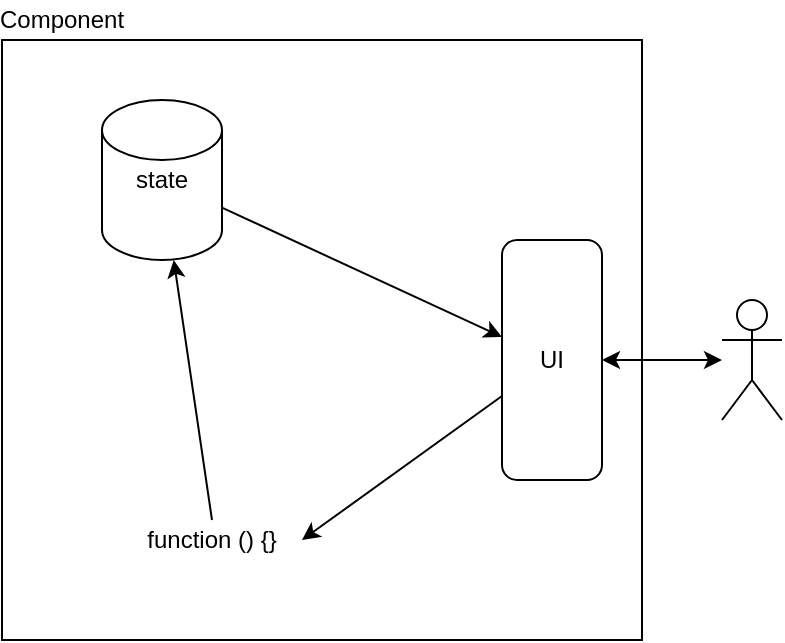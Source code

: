 <mxfile version="13.6.2" type="device"><diagram id="6_mwa_S9qXNlaL9ZSbbE" name="Page-1"><mxGraphModel dx="1106" dy="889" grid="1" gridSize="10" guides="1" tooltips="1" connect="1" arrows="1" fold="1" page="1" pageScale="1" pageWidth="850" pageHeight="1100" math="0" shadow="0"><root><mxCell id="0"/><mxCell id="1" parent="0"/><mxCell id="gcg3yLZ0p5KJ4ujsTRVy-4" value="" style="rounded=0;whiteSpace=wrap;html=1;" vertex="1" parent="1"><mxGeometry x="240" y="210" width="320" height="300" as="geometry"/></mxCell><mxCell id="gcg3yLZ0p5KJ4ujsTRVy-1" value="state" style="shape=cylinder2;whiteSpace=wrap;html=1;boundedLbl=1;backgroundOutline=1;size=15;" vertex="1" parent="1"><mxGeometry x="290" y="240" width="60" height="80" as="geometry"/></mxCell><mxCell id="gcg3yLZ0p5KJ4ujsTRVy-2" value="" style="shape=umlActor;verticalLabelPosition=bottom;verticalAlign=top;html=1;outlineConnect=0;" vertex="1" parent="1"><mxGeometry x="600" y="340" width="30" height="60" as="geometry"/></mxCell><mxCell id="gcg3yLZ0p5KJ4ujsTRVy-3" value="UI" style="rounded=1;whiteSpace=wrap;html=1;" vertex="1" parent="1"><mxGeometry x="490" y="310" width="50" height="120" as="geometry"/></mxCell><mxCell id="gcg3yLZ0p5KJ4ujsTRVy-5" value="Component" style="text;html=1;strokeColor=none;fillColor=none;align=center;verticalAlign=middle;whiteSpace=wrap;rounded=0;" vertex="1" parent="1"><mxGeometry x="250" y="190" width="40" height="20" as="geometry"/></mxCell><mxCell id="gcg3yLZ0p5KJ4ujsTRVy-7" value="function () {}" style="text;html=1;strokeColor=none;fillColor=none;align=center;verticalAlign=middle;whiteSpace=wrap;rounded=0;" vertex="1" parent="1"><mxGeometry x="300" y="450" width="90" height="20" as="geometry"/></mxCell><mxCell id="gcg3yLZ0p5KJ4ujsTRVy-8" value="" style="endArrow=classic;html=1;" edge="1" parent="1" source="gcg3yLZ0p5KJ4ujsTRVy-1" target="gcg3yLZ0p5KJ4ujsTRVy-3"><mxGeometry width="50" height="50" relative="1" as="geometry"><mxPoint x="400" y="480" as="sourcePoint"/><mxPoint x="450" y="430" as="targetPoint"/></mxGeometry></mxCell><mxCell id="gcg3yLZ0p5KJ4ujsTRVy-9" value="" style="endArrow=classic;html=1;entryX=1;entryY=0.5;entryDx=0;entryDy=0;" edge="1" parent="1" source="gcg3yLZ0p5KJ4ujsTRVy-3" target="gcg3yLZ0p5KJ4ujsTRVy-7"><mxGeometry width="50" height="50" relative="1" as="geometry"><mxPoint x="400" y="480" as="sourcePoint"/><mxPoint x="450" y="430" as="targetPoint"/></mxGeometry></mxCell><mxCell id="gcg3yLZ0p5KJ4ujsTRVy-10" value="" style="endArrow=classic;html=1;exitX=0.5;exitY=0;exitDx=0;exitDy=0;" edge="1" parent="1" source="gcg3yLZ0p5KJ4ujsTRVy-7" target="gcg3yLZ0p5KJ4ujsTRVy-1"><mxGeometry width="50" height="50" relative="1" as="geometry"><mxPoint x="400" y="480" as="sourcePoint"/><mxPoint x="450" y="430" as="targetPoint"/></mxGeometry></mxCell><mxCell id="gcg3yLZ0p5KJ4ujsTRVy-11" value="" style="endArrow=classic;startArrow=classic;html=1;" edge="1" parent="1" source="gcg3yLZ0p5KJ4ujsTRVy-2" target="gcg3yLZ0p5KJ4ujsTRVy-3"><mxGeometry width="50" height="50" relative="1" as="geometry"><mxPoint x="400" y="480" as="sourcePoint"/><mxPoint x="450" y="430" as="targetPoint"/></mxGeometry></mxCell></root></mxGraphModel></diagram></mxfile>